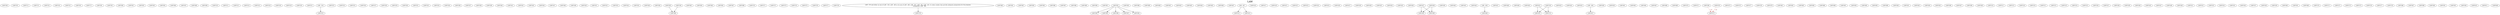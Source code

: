 digraph LAW {
labelloc = "t";
label = "LAW"
fontsize = 27;
"LAW*200"
"LAW*201"
"LAW*211"
"LAW*221"
"LAW*231"
"LAW*241"
"LAW*251"
"LAW*261"
"LAW*271"
"LAW*281"
"LAW*291"
"LAW*300"
"LAW*301"
"LAW*302"
"LAW*303"
"LAW*305"
"LAW*306"
"LAW*307"
"LAW*308"
"LAW*309"
"LAW*310"
"LAW*311"
"LAW*312"
"LAW*313"
"LAW*315"
"LAW*316"
"LAW*318"
"LAW*319"
"LAW*320"
"LAW*321"
"LAW  316." -> "LAW*322" [style=solid]
"LAW*323"
"LAW*324"
"LAW*325"
"LAW*326"
"LAW*327"
"LAW*328"
"LAW*329"
"LAW*330"
"LAW*331"
"LAW*332"
"LAW*333"
"LAW*334"
"LAW*336"
"LAW*337"
"LAW*338"
"LAW*339"
"LAW*340"
"LAW*341"
"LAW*342"
"LAW*343"
"LAW*344"
"LAW*347"
"LAW*348"
"LAW*349"
"LAW*350"
"LAW*351"
"LAW*352"
"LAW*353"
"LAW*354"
"LAW*355"
"LAW*356"
"LAW*358"
"LAW*359"
"LAW*240" -> "LAW*360" [style=solid]
"LAW*359" -> "LAW*360" [style=solid]
"LAW*362"
"LAW*363"
"LAW*364"
"LAW*365"
"LAW*367"
"LAW*368"
"LAW*370"
"LAW*371"
"LAW*372"
"LAW*373"
"LAW*374"
"LAW*375"
"LAW*376"
"LAW*377"
"LAW*378"
"LAW  476 and either (a) one of LAW  359, LAW  400 or (b) one of LAW  469, LAW  387, LAW  392, LAW  459. Or other studies that provide adequate preparation for the program.
	Corequisite: LAW  380." -> "LAW*379" [style=solid]
"LAW*380"
"LAW*381"
"LAW*382"
"LAW*383"
"LAW*385"
"LAW*386"
"LAW*387"
"LAW*388"
"LAW*389"
"LAW*390"
"LAW*391"
"LAW*392"
"LAW*393"
"LAW*392" -> "LAW*394" [style=solid]
"LAW*392" -> "LAW*395" [style=solid]
"LAW*392" -> "LAW*396" [style=solid]
"LAW*392" -> "LAW*397" [style=solid]
"LAW*398"
"LAW*399"
"LAW*400"
"LAW*401"
"LAW*402"
"LAW*403"
"LAW*404"
"LAW*405"
"LAW*406"
"LAW*407"
"LAW  407." -> "LAW*412" [style=solid]
"LAW  407." -> "LAW*413" [style=solid]
"LAW*416"
"LAW*417"
"LAW*419"
"LAW*421"
"LAW*422"
"LAW*423"
"LAW*424"
"LAW*425"
"LAW*426"
"LAW*427"
"LAW*428"
"LAW*430"
"LAW*432"
"LAW*434"
"LAW*435"
"LAW*436"
"LAW*437"
"LAW*438"
"LAW*439"
"LAW*440"
"LAW*442"
"LAW*437" -> "LAW*443" [style=solid]
"LAW*438" -> "LAW*443" [style=solid]
"LAW*444"
"LAW  459." -> "LAW*446" [style=solid]
"LAW*447"
"LAW*448"
"LAW*449"
"LAW*450"
"LAW*451"
"LAW*250" -> "LAW*452" [style=solid]
"LAW*451" -> "LAW*452" [style=solid]
"LAW*453"
"LAW*454"
"LAW*455"
"LAW  456." -> "LAW*457" [style=solid]
"LAW*458"
"LAW*459"
"LAW*461"
"LAW*463"
"LAW*464"
"LAW*467"
"LAW*468"
"LAW*469"
"LAW*470"
"LAW*471"
"LAW*280" -> "LAW*472" [style=dashed] [label="1 of", fontcolor=firebrick4] [color=red3]
"LAW*476" -> "LAW*472" [style=dashed] [label="1 of", fontcolor=firebrick4] [color=red3]
"LAW*473"
"LAW*475"
"LAW*477"
"LAW*478"
"LAW*479"
"LAW*481"
"LAW*482"
"LAW*483"
"LAW*485"
"LAW*486"
"LAW*489"
"LAW*491"
"LAW*493"
"LAW*494"
"LAW*495"
"LAW*496"
"LAW*500"
"LAW*501"
"LAW*503"
"LAW*504"
"LAW*505"
"LAW*506"
"LAW*507"
"LAW*508"
"LAW*509"
"LAW*510"
"LAW*511"
"LAW*515"
"LAW*518"
"LAW*519"
"LAW*521"
"LAW*522"
"LAW*523"
"LAW*524"
"LAW*525"
"LAW*530"
"LAW*537"
"LAW*538"
"LAW*539"
"LAW*540"
"LAW*543"
"LAW*547"
"LAW*548"
"LAW*549"
"LAW*551"
"LAW*552"
"LAW*553"
"LAW*554"
"LAW*555"
"LAW*556"
"LAW*557"
"LAW*558"
"LAW*559"
"LAW*560"
"LAW*561"
"LAW*569"
"LAW*570"
"LAW*571"
"LAW*572"
"LAW*573"
"LAW*250" -> "LAW*574" [style=solid]
"LAW*451" -> "LAW*574" [style=solid]
"LAW*575"
"LAW*576"
"LAW*577"
"LAW*578"
"LAW*586"
"LAW*587"
"LAW*588"
"LAW*590"
"LAW*591"
"LAW*592"
"LAW*594"
"LAW*392" -> "LAW*595" [style=solid]
"LAW*437" -> "LAW*599" [style=solid]
"LAW*438" -> "LAW*599" [style=solid]
"LAW*610"
"LAW*611"
"LAW*649"
}

